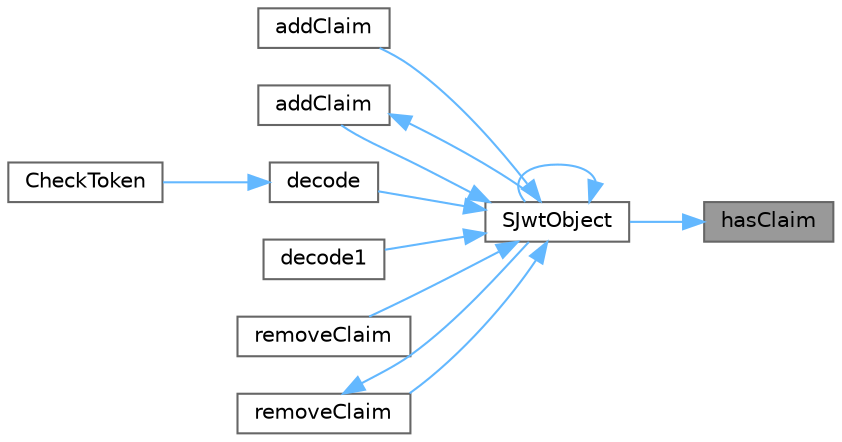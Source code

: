 digraph "hasClaim"
{
 // LATEX_PDF_SIZE
  bgcolor="transparent";
  edge [fontname=Helvetica,fontsize=10,labelfontname=Helvetica,labelfontsize=10];
  node [fontname=Helvetica,fontsize=10,shape=box,height=0.2,width=0.4];
  rankdir="RL";
  Node1 [id="Node000001",label="hasClaim",height=0.2,width=0.4,color="gray40", fillcolor="grey60", style="filled", fontcolor="black",tooltip=" "];
  Node1 -> Node2 [id="edge1_Node000001_Node000002",dir="back",color="steelblue1",style="solid",tooltip=" "];
  Node2 [id="Node000002",label="SJwtObject",height=0.2,width=0.4,color="grey40", fillcolor="white", style="filled",URL="$class_s_jwt_1_1_s_jwt_object.html#a351cf94b1370ef5ebd4c1d61f5877a04",tooltip=" "];
  Node2 -> Node3 [id="edge2_Node000002_Node000003",dir="back",color="steelblue1",style="solid",tooltip=" "];
  Node3 [id="Node000003",label="addClaim",height=0.2,width=0.4,color="grey40", fillcolor="white", style="filled",URL="$class_s_jwt_1_1_s_jwt_object.html#a930c6170e4596821e082af214a4a57ec",tooltip=" "];
  Node2 -> Node4 [id="edge3_Node000002_Node000004",dir="back",color="steelblue1",style="solid",tooltip=" "];
  Node4 [id="Node000004",label="addClaim",height=0.2,width=0.4,color="grey40", fillcolor="white", style="filled",URL="$class_s_jwt_1_1_s_jwt_object.html#ae01ade6a19c144d215f4be21ebc17530",tooltip=" "];
  Node4 -> Node2 [id="edge4_Node000004_Node000002",dir="back",color="steelblue1",style="solid",tooltip=" "];
  Node2 -> Node5 [id="edge5_Node000002_Node000005",dir="back",color="steelblue1",style="solid",tooltip=" "];
  Node5 [id="Node000005",label="decode",height=0.2,width=0.4,color="grey40", fillcolor="white", style="filled",URL="$class_s_jwt_1_1_s_jwt_object.html#a3d014f8fd944fe9da031a2cad2d31c14",tooltip=" "];
  Node5 -> Node6 [id="edge6_Node000005_Node000006",dir="back",color="steelblue1",style="solid",tooltip=" "];
  Node6 [id="Node000006",label="CheckToken",height=0.2,width=0.4,color="grey40", fillcolor="white", style="filled",URL="$_server_8cpp.html#ae2a6e74acbfb4b394ff7b5e158ecf80c",tooltip="检查令牌。"];
  Node2 -> Node7 [id="edge7_Node000002_Node000007",dir="back",color="steelblue1",style="solid",tooltip=" "];
  Node7 [id="Node000007",label="decode1",height=0.2,width=0.4,color="grey40", fillcolor="white", style="filled",URL="$class_s_jwt_1_1_s_jwt_object.html#a4d1e3b80e70658f081d0a75d9ce75117",tooltip=" "];
  Node2 -> Node8 [id="edge8_Node000002_Node000008",dir="back",color="steelblue1",style="solid",tooltip=" "];
  Node8 [id="Node000008",label="removeClaim",height=0.2,width=0.4,color="grey40", fillcolor="white", style="filled",URL="$class_s_jwt_1_1_s_jwt_object.html#a20d0cf25a8199a2b09be10b6160f9935",tooltip=" "];
  Node2 -> Node9 [id="edge9_Node000002_Node000009",dir="back",color="steelblue1",style="solid",tooltip=" "];
  Node9 [id="Node000009",label="removeClaim",height=0.2,width=0.4,color="grey40", fillcolor="white", style="filled",URL="$class_s_jwt_1_1_s_jwt_object.html#acde1ea4422737cb023794696d264a17b",tooltip=" "];
  Node9 -> Node2 [id="edge10_Node000009_Node000002",dir="back",color="steelblue1",style="solid",tooltip=" "];
  Node2 -> Node2 [id="edge11_Node000002_Node000002",dir="back",color="steelblue1",style="solid",tooltip=" "];
}
